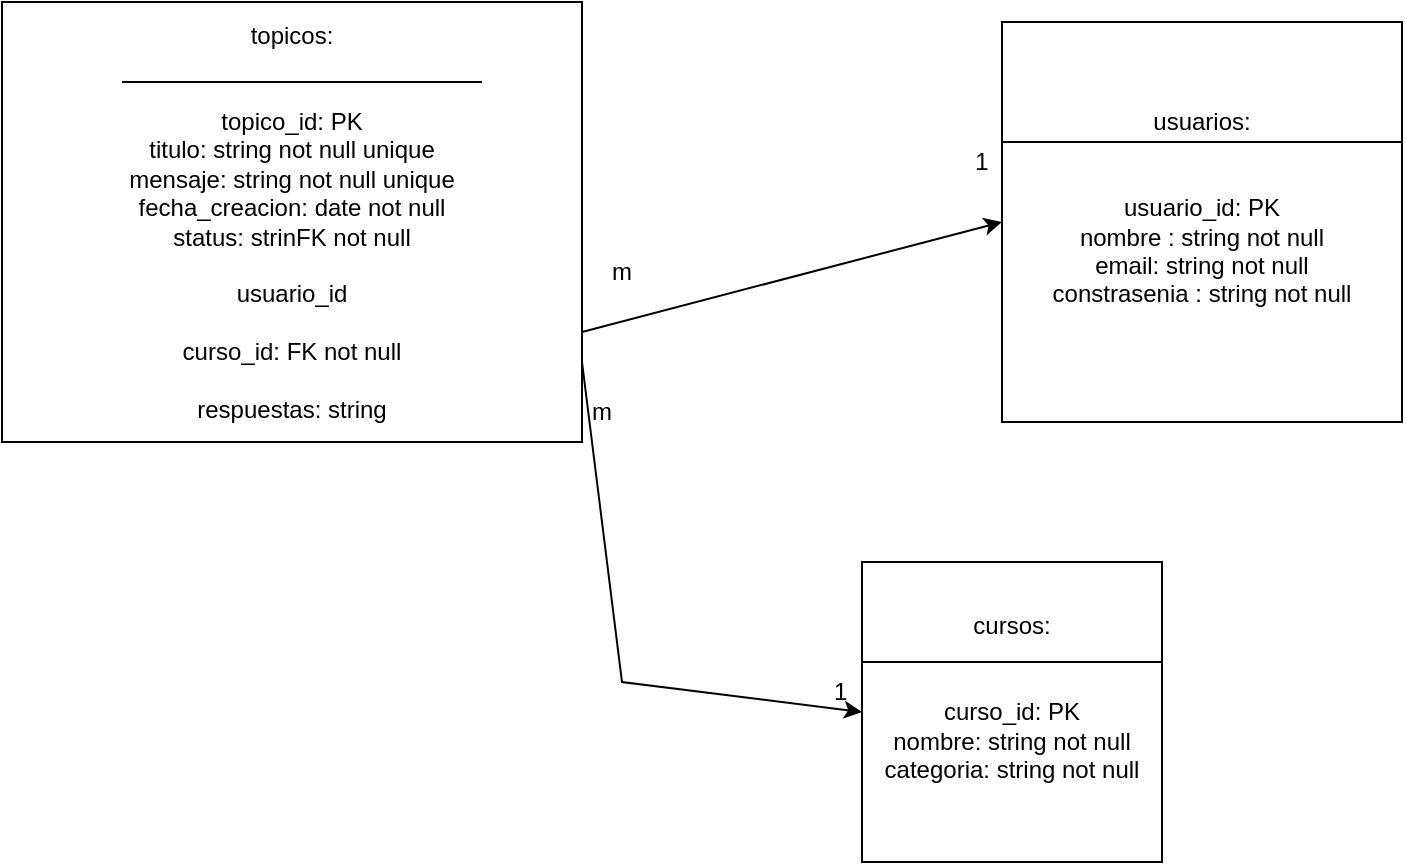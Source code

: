 <mxfile version="21.8.0" type="device">
  <diagram name="Página-1" id="uLLE9xcBZAL9IsNxi--x">
    <mxGraphModel dx="880" dy="462" grid="1" gridSize="10" guides="1" tooltips="1" connect="1" arrows="1" fold="1" page="1" pageScale="1" pageWidth="827" pageHeight="1169" math="0" shadow="0">
      <root>
        <mxCell id="0" />
        <mxCell id="1" parent="0" />
        <mxCell id="vYP1lrNpKRu_MKm1QBxM-2" value="&lt;div&gt;usuarios:&lt;/div&gt;&lt;div&gt;&lt;br&gt;&lt;/div&gt;&lt;div&gt;&lt;br&gt;&lt;/div&gt;&lt;div&gt;usuario_id: PK&lt;br&gt;&lt;/div&gt;&lt;div&gt;nombre : string not null&lt;/div&gt;&lt;div&gt;email: string not null&lt;/div&gt;&lt;div&gt;constrasenia : string not null&lt;br&gt;&lt;/div&gt;&lt;div&gt;&lt;br&gt;&lt;/div&gt;" style="whiteSpace=wrap;html=1;aspect=fixed;" vertex="1" parent="1">
          <mxGeometry x="530" y="220" width="200" height="200" as="geometry" />
        </mxCell>
        <mxCell id="vYP1lrNpKRu_MKm1QBxM-5" value="" style="group" vertex="1" connectable="0" parent="1">
          <mxGeometry x="70" y="210" width="250" height="220" as="geometry" />
        </mxCell>
        <mxCell id="vYP1lrNpKRu_MKm1QBxM-1" value="&lt;div&gt;topicos:&lt;/div&gt;&lt;div&gt;&lt;br&gt;&lt;/div&gt;&lt;div&gt;&lt;br&gt;&lt;/div&gt;&lt;div&gt;topico_id: PK&lt;br&gt;&lt;/div&gt;&lt;div&gt;titulo: string not null unique&lt;br&gt;&lt;/div&gt;&lt;div&gt;mensaje: string not null unique&lt;/div&gt;&lt;div&gt;fecha_creacion: date not null &lt;br&gt;&lt;/div&gt;&lt;div&gt;status: strinFK not null &lt;br&gt;&lt;/div&gt;&lt;div&gt;&lt;br&gt;&lt;/div&gt;&lt;div&gt;usuario_id&lt;/div&gt;&lt;div&gt;&lt;br&gt;&lt;/div&gt;&lt;div&gt;curso_id: FK not null&lt;/div&gt;&lt;div&gt;&amp;nbsp;&lt;br&gt;&lt;/div&gt;&lt;div&gt;respuestas: string &lt;br&gt;&lt;/div&gt;" style="rounded=0;whiteSpace=wrap;html=1;" vertex="1" parent="vYP1lrNpKRu_MKm1QBxM-5">
          <mxGeometry x="-40" width="290" height="220" as="geometry" />
        </mxCell>
        <mxCell id="vYP1lrNpKRu_MKm1QBxM-3" value="" style="endArrow=none;html=1;rounded=0;" edge="1" parent="vYP1lrNpKRu_MKm1QBxM-5">
          <mxGeometry width="50" height="50" relative="1" as="geometry">
            <mxPoint x="20" y="40" as="sourcePoint" />
            <mxPoint x="200" y="40" as="targetPoint" />
            <Array as="points">
              <mxPoint x="100" y="40" />
            </Array>
          </mxGeometry>
        </mxCell>
        <mxCell id="vYP1lrNpKRu_MKm1QBxM-6" value="" style="endArrow=classic;html=1;rounded=0;exitX=1;exitY=0.75;exitDx=0;exitDy=0;entryX=0;entryY=0.5;entryDx=0;entryDy=0;" edge="1" parent="1" source="vYP1lrNpKRu_MKm1QBxM-1" target="vYP1lrNpKRu_MKm1QBxM-2">
          <mxGeometry width="50" height="50" relative="1" as="geometry">
            <mxPoint x="390" y="360" as="sourcePoint" />
            <mxPoint x="440" y="310" as="targetPoint" />
          </mxGeometry>
        </mxCell>
        <mxCell id="vYP1lrNpKRu_MKm1QBxM-7" value="1" style="text;html=1;strokeColor=none;fillColor=none;align=center;verticalAlign=middle;whiteSpace=wrap;rounded=0;" vertex="1" parent="1">
          <mxGeometry x="490" y="275" width="60" height="30" as="geometry" />
        </mxCell>
        <mxCell id="vYP1lrNpKRu_MKm1QBxM-8" value="m" style="text;html=1;strokeColor=none;fillColor=none;align=center;verticalAlign=middle;whiteSpace=wrap;rounded=0;" vertex="1" parent="1">
          <mxGeometry x="310" y="330" width="60" height="30" as="geometry" />
        </mxCell>
        <mxCell id="vYP1lrNpKRu_MKm1QBxM-11" value="&lt;div&gt;cursos:&lt;/div&gt;&lt;div&gt;&lt;br&gt;&lt;/div&gt;&lt;div&gt;&lt;br&gt;&lt;/div&gt;&lt;div&gt;curso_id: PK &lt;br&gt;&lt;/div&gt;&lt;div&gt;nombre: string not null&lt;br&gt;&lt;/div&gt;&lt;div&gt;categoria: string not null&lt;br&gt;&lt;/div&gt;&lt;div&gt;&lt;br&gt;&lt;/div&gt;" style="whiteSpace=wrap;html=1;aspect=fixed;" vertex="1" parent="1">
          <mxGeometry x="460" y="490" width="150" height="150" as="geometry" />
        </mxCell>
        <mxCell id="vYP1lrNpKRu_MKm1QBxM-12" value="" style="endArrow=none;html=1;rounded=0;" edge="1" parent="1">
          <mxGeometry width="50" height="50" relative="1" as="geometry">
            <mxPoint x="530" y="280" as="sourcePoint" />
            <mxPoint x="730" y="280" as="targetPoint" />
          </mxGeometry>
        </mxCell>
        <mxCell id="vYP1lrNpKRu_MKm1QBxM-13" value="" style="endArrow=none;html=1;rounded=0;" edge="1" parent="1">
          <mxGeometry width="50" height="50" relative="1" as="geometry">
            <mxPoint x="460" y="540" as="sourcePoint" />
            <mxPoint x="610" y="540" as="targetPoint" />
          </mxGeometry>
        </mxCell>
        <mxCell id="vYP1lrNpKRu_MKm1QBxM-14" value="" style="endArrow=classic;html=1;rounded=0;entryX=0;entryY=0.5;entryDx=0;entryDy=0;" edge="1" parent="1" target="vYP1lrNpKRu_MKm1QBxM-11">
          <mxGeometry width="50" height="50" relative="1" as="geometry">
            <mxPoint x="320" y="390" as="sourcePoint" />
            <mxPoint x="440" y="400" as="targetPoint" />
            <Array as="points">
              <mxPoint x="340" y="550" />
            </Array>
          </mxGeometry>
        </mxCell>
        <mxCell id="vYP1lrNpKRu_MKm1QBxM-15" value="1" style="text;strokeColor=none;fillColor=none;align=left;verticalAlign=middle;spacingLeft=4;spacingRight=4;overflow=hidden;points=[[0,0.5],[1,0.5]];portConstraint=eastwest;rotatable=0;whiteSpace=wrap;html=1;" vertex="1" parent="1">
          <mxGeometry x="440" y="540" width="80" height="30" as="geometry" />
        </mxCell>
        <mxCell id="vYP1lrNpKRu_MKm1QBxM-16" value="m" style="text;html=1;strokeColor=none;fillColor=none;align=center;verticalAlign=middle;whiteSpace=wrap;rounded=0;" vertex="1" parent="1">
          <mxGeometry x="300" y="400" width="60" height="30" as="geometry" />
        </mxCell>
      </root>
    </mxGraphModel>
  </diagram>
</mxfile>
